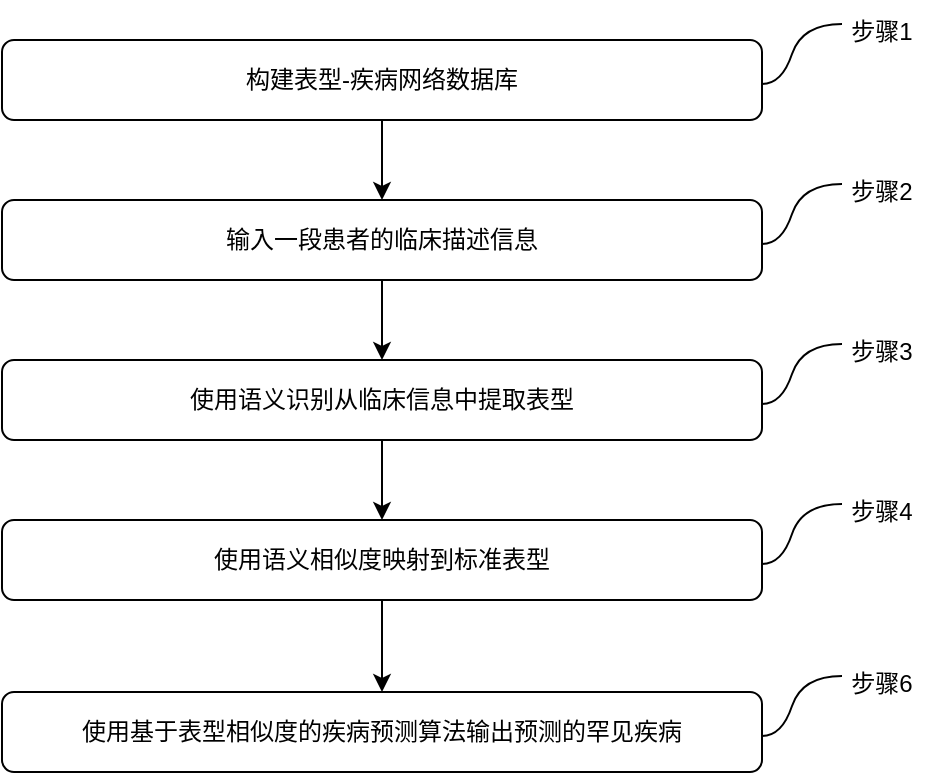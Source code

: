 <mxfile version="21.6.5" type="github">
  <diagram id="C5RBs43oDa-KdzZeNtuy" name="Page-1">
    <mxGraphModel dx="996" dy="581" grid="1" gridSize="10" guides="1" tooltips="1" connect="1" arrows="1" fold="1" page="1" pageScale="1" pageWidth="827" pageHeight="1169" math="0" shadow="0">
      <root>
        <mxCell id="WIyWlLk6GJQsqaUBKTNV-0" />
        <mxCell id="WIyWlLk6GJQsqaUBKTNV-1" parent="WIyWlLk6GJQsqaUBKTNV-0" />
        <mxCell id="rnY7UrIKa5mlGTqYV3wB-11" value="" style="edgeStyle=orthogonalEdgeStyle;rounded=0;orthogonalLoop=1;jettySize=auto;" parent="WIyWlLk6GJQsqaUBKTNV-1" source="WIyWlLk6GJQsqaUBKTNV-3" target="rnY7UrIKa5mlGTqYV3wB-8" edge="1">
          <mxGeometry relative="1" as="geometry" />
        </mxCell>
        <mxCell id="WIyWlLk6GJQsqaUBKTNV-3" value="输入一段患者的临床描述信息" style="rounded=1;whiteSpace=wrap;fontSize=12;glass=0;strokeWidth=1;shadow=0;" parent="WIyWlLk6GJQsqaUBKTNV-1" vertex="1">
          <mxGeometry x="160" y="150" width="380" height="40" as="geometry" />
        </mxCell>
        <mxCell id="rnY7UrIKa5mlGTqYV3wB-10" value="" style="edgeStyle=orthogonalEdgeStyle;rounded=0;orthogonalLoop=1;jettySize=auto;" parent="WIyWlLk6GJQsqaUBKTNV-1" source="rnY7UrIKa5mlGTqYV3wB-8" target="rnY7UrIKa5mlGTqYV3wB-9" edge="1">
          <mxGeometry relative="1" as="geometry" />
        </mxCell>
        <mxCell id="rnY7UrIKa5mlGTqYV3wB-8" value="使用语义识别从临床信息中提取表型" style="rounded=1;whiteSpace=wrap;fontSize=12;glass=0;strokeWidth=1;shadow=0;" parent="WIyWlLk6GJQsqaUBKTNV-1" vertex="1">
          <mxGeometry x="160" y="230" width="380" height="40" as="geometry" />
        </mxCell>
        <mxCell id="ArTBs9vZCOjfMz9yab7Q-2" value="" style="edgeStyle=orthogonalEdgeStyle;rounded=0;orthogonalLoop=1;jettySize=auto;html=1;" parent="WIyWlLk6GJQsqaUBKTNV-1" source="rnY7UrIKa5mlGTqYV3wB-9" target="rnY7UrIKa5mlGTqYV3wB-32" edge="1">
          <mxGeometry relative="1" as="geometry" />
        </mxCell>
        <mxCell id="rnY7UrIKa5mlGTqYV3wB-9" value="使用语义相似度映射到标准表型" style="rounded=1;whiteSpace=wrap;fontSize=12;glass=0;strokeWidth=1;shadow=0;" parent="WIyWlLk6GJQsqaUBKTNV-1" vertex="1">
          <mxGeometry x="160" y="310" width="380" height="40" as="geometry" />
        </mxCell>
        <mxCell id="rnY7UrIKa5mlGTqYV3wB-24" value="" style="endArrow=none;curved=1;" parent="WIyWlLk6GJQsqaUBKTNV-1" edge="1">
          <mxGeometry width="50" height="50" relative="1" as="geometry">
            <mxPoint x="540" y="172" as="sourcePoint" />
            <mxPoint x="580" y="142" as="targetPoint" />
            <Array as="points">
              <mxPoint x="550" y="172" />
              <mxPoint x="560" y="142" />
            </Array>
          </mxGeometry>
        </mxCell>
        <mxCell id="rnY7UrIKa5mlGTqYV3wB-25" value="步骤2" style="text;align=center;verticalAlign=middle;resizable=0;points=[];autosize=1;strokeColor=none;fillColor=none;" parent="WIyWlLk6GJQsqaUBKTNV-1" vertex="1">
          <mxGeometry x="575" y="130" width="50" height="30" as="geometry" />
        </mxCell>
        <mxCell id="rnY7UrIKa5mlGTqYV3wB-26" value="" style="endArrow=none;curved=1;" parent="WIyWlLk6GJQsqaUBKTNV-1" edge="1">
          <mxGeometry width="50" height="50" relative="1" as="geometry">
            <mxPoint x="540" y="252" as="sourcePoint" />
            <mxPoint x="580" y="222" as="targetPoint" />
            <Array as="points">
              <mxPoint x="550" y="252" />
              <mxPoint x="560" y="222" />
            </Array>
          </mxGeometry>
        </mxCell>
        <mxCell id="rnY7UrIKa5mlGTqYV3wB-27" value="步骤3" style="text;align=center;verticalAlign=middle;resizable=0;points=[];autosize=1;strokeColor=none;fillColor=none;" parent="WIyWlLk6GJQsqaUBKTNV-1" vertex="1">
          <mxGeometry x="575" y="210" width="50" height="30" as="geometry" />
        </mxCell>
        <mxCell id="rnY7UrIKa5mlGTqYV3wB-28" value="" style="endArrow=none;curved=1;" parent="WIyWlLk6GJQsqaUBKTNV-1" edge="1">
          <mxGeometry width="50" height="50" relative="1" as="geometry">
            <mxPoint x="540" y="332" as="sourcePoint" />
            <mxPoint x="580" y="302" as="targetPoint" />
            <Array as="points">
              <mxPoint x="550" y="332" />
              <mxPoint x="560" y="302" />
            </Array>
          </mxGeometry>
        </mxCell>
        <mxCell id="rnY7UrIKa5mlGTqYV3wB-29" value="步骤4" style="text;align=center;verticalAlign=middle;resizable=0;points=[];autosize=1;strokeColor=none;fillColor=none;" parent="WIyWlLk6GJQsqaUBKTNV-1" vertex="1">
          <mxGeometry x="575" y="290" width="50" height="30" as="geometry" />
        </mxCell>
        <mxCell id="rnY7UrIKa5mlGTqYV3wB-32" value="使用基于表型相似度的疾病预测算法输出预测的罕见疾病" style="rounded=1;whiteSpace=wrap;fontSize=12;glass=0;strokeWidth=1;shadow=0;" parent="WIyWlLk6GJQsqaUBKTNV-1" vertex="1">
          <mxGeometry x="160" y="396" width="380" height="40" as="geometry" />
        </mxCell>
        <mxCell id="rnY7UrIKa5mlGTqYV3wB-33" value="" style="endArrow=none;curved=1;" parent="WIyWlLk6GJQsqaUBKTNV-1" edge="1">
          <mxGeometry width="50" height="50" relative="1" as="geometry">
            <mxPoint x="540" y="418" as="sourcePoint" />
            <mxPoint x="580" y="388" as="targetPoint" />
            <Array as="points">
              <mxPoint x="550" y="418" />
              <mxPoint x="560" y="388" />
            </Array>
          </mxGeometry>
        </mxCell>
        <mxCell id="rnY7UrIKa5mlGTqYV3wB-34" value="步骤6" style="text;align=center;verticalAlign=middle;resizable=0;points=[];autosize=1;strokeColor=none;fillColor=none;" parent="WIyWlLk6GJQsqaUBKTNV-1" vertex="1">
          <mxGeometry x="575" y="376" width="50" height="30" as="geometry" />
        </mxCell>
        <mxCell id="9cG7aK20crFb2Dy1DpVD-5" value="" style="edgeStyle=orthogonalEdgeStyle;rounded=0;orthogonalLoop=1;jettySize=auto;html=1;" parent="WIyWlLk6GJQsqaUBKTNV-1" source="9cG7aK20crFb2Dy1DpVD-1" target="WIyWlLk6GJQsqaUBKTNV-3" edge="1">
          <mxGeometry relative="1" as="geometry" />
        </mxCell>
        <mxCell id="9cG7aK20crFb2Dy1DpVD-1" value="构建表型-疾病网络数据库" style="rounded=1;whiteSpace=wrap;fontSize=12;glass=0;strokeWidth=1;shadow=0;" parent="WIyWlLk6GJQsqaUBKTNV-1" vertex="1">
          <mxGeometry x="160" y="70" width="380" height="40" as="geometry" />
        </mxCell>
        <mxCell id="9cG7aK20crFb2Dy1DpVD-2" value="" style="endArrow=none;curved=1;" parent="WIyWlLk6GJQsqaUBKTNV-1" edge="1">
          <mxGeometry width="50" height="50" relative="1" as="geometry">
            <mxPoint x="540" y="92" as="sourcePoint" />
            <mxPoint x="580" y="62" as="targetPoint" />
            <Array as="points">
              <mxPoint x="550" y="92" />
              <mxPoint x="560" y="62" />
            </Array>
          </mxGeometry>
        </mxCell>
        <mxCell id="9cG7aK20crFb2Dy1DpVD-3" value="步骤1" style="text;align=center;verticalAlign=middle;resizable=0;points=[];autosize=1;strokeColor=none;fillColor=none;" parent="WIyWlLk6GJQsqaUBKTNV-1" vertex="1">
          <mxGeometry x="575" y="50" width="50" height="30" as="geometry" />
        </mxCell>
      </root>
    </mxGraphModel>
  </diagram>
</mxfile>
